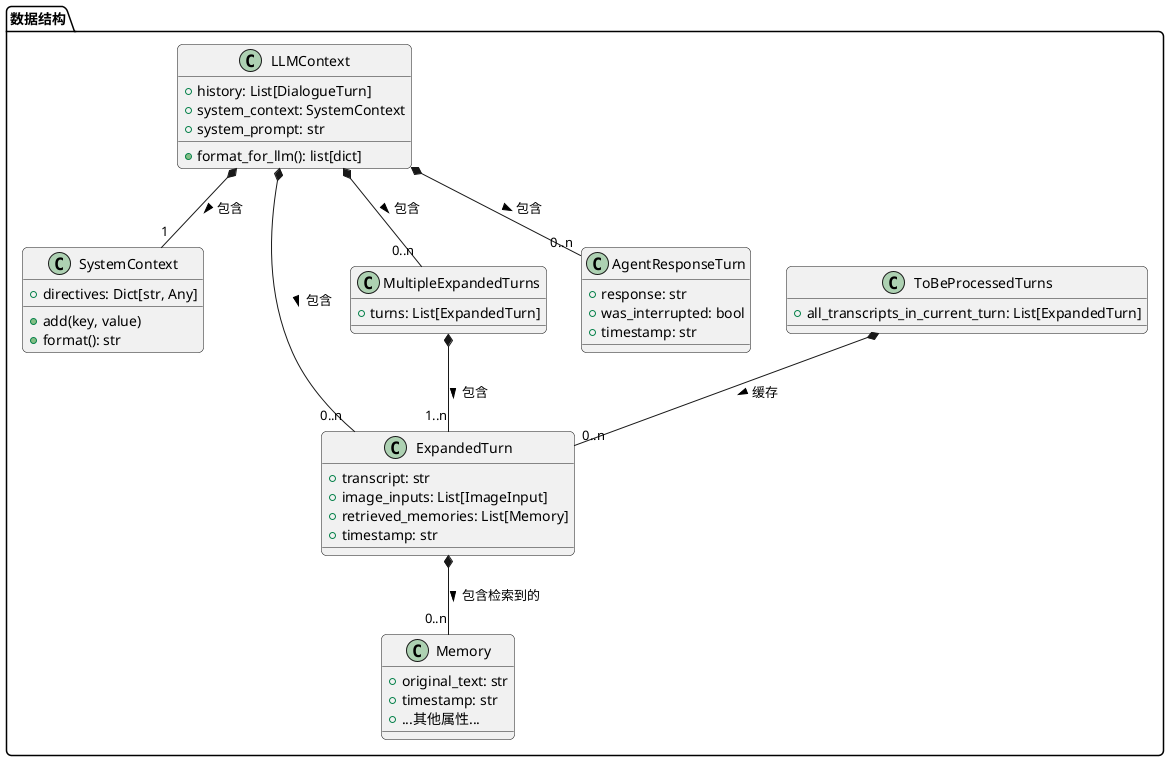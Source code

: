 @startuml 上下文数据结构
' 使用更好看的皮肤
skinparam shadowing false
skinparam backgroundColor white
skinparam defaultFontName "Microsoft YaHei"
skinparam defaultTextAlignment center
skinparam noteBackgroundColor #FFFFCC
skinparam noteBorderColor #AAAA33
skinparam roundCorner 10
skinparam BoxPadding 10

' 数据结构定义区
package "数据结构" as DataStructures {
  class "ToBeProcessedTurns" as TBP {
    +all_transcripts_in_current_turn: List[ExpandedTurn]
  }

  class "LLMContext" as LLMC {
    +history: List[DialogueTurn]
    +system_context: SystemContext
    +system_prompt: str
    +format_for_llm(): list[dict]
  }

  class "SystemContext" as SC {
    +directives: Dict[str, Any]
    +add(key, value)
    +format(): str
  }

  class "ExpandedTurn" as ET {
    +transcript: str
    +image_inputs: List[ImageInput]
    +retrieved_memories: List[Memory]
    +timestamp: str
  }

  class "MultipleExpandedTurns" as MET {
    +turns: List[ExpandedTurn]
  }

  class "AgentResponseTurn" as ART {
    +response: str
    +was_interrupted: bool
    +timestamp: str
  }
  
  class "Memory" as MEM {
    +original_text: str
    +timestamp: str
    +...其他属性...
  }

  LLMC *-- "0..n" ET : 包含 >
  LLMC *-- "0..n" MET : 包含 >
  LLMC *-- "0..n" ART : 包含 >
  LLMC *-- "1" SC : 包含 >
  TBP *-- "0..n" ET : 缓存 >
  MET *-- "1..n" ET : 包含 >
  ET *-- "0..n" MEM : 包含检索到的 >
}
@enduml 